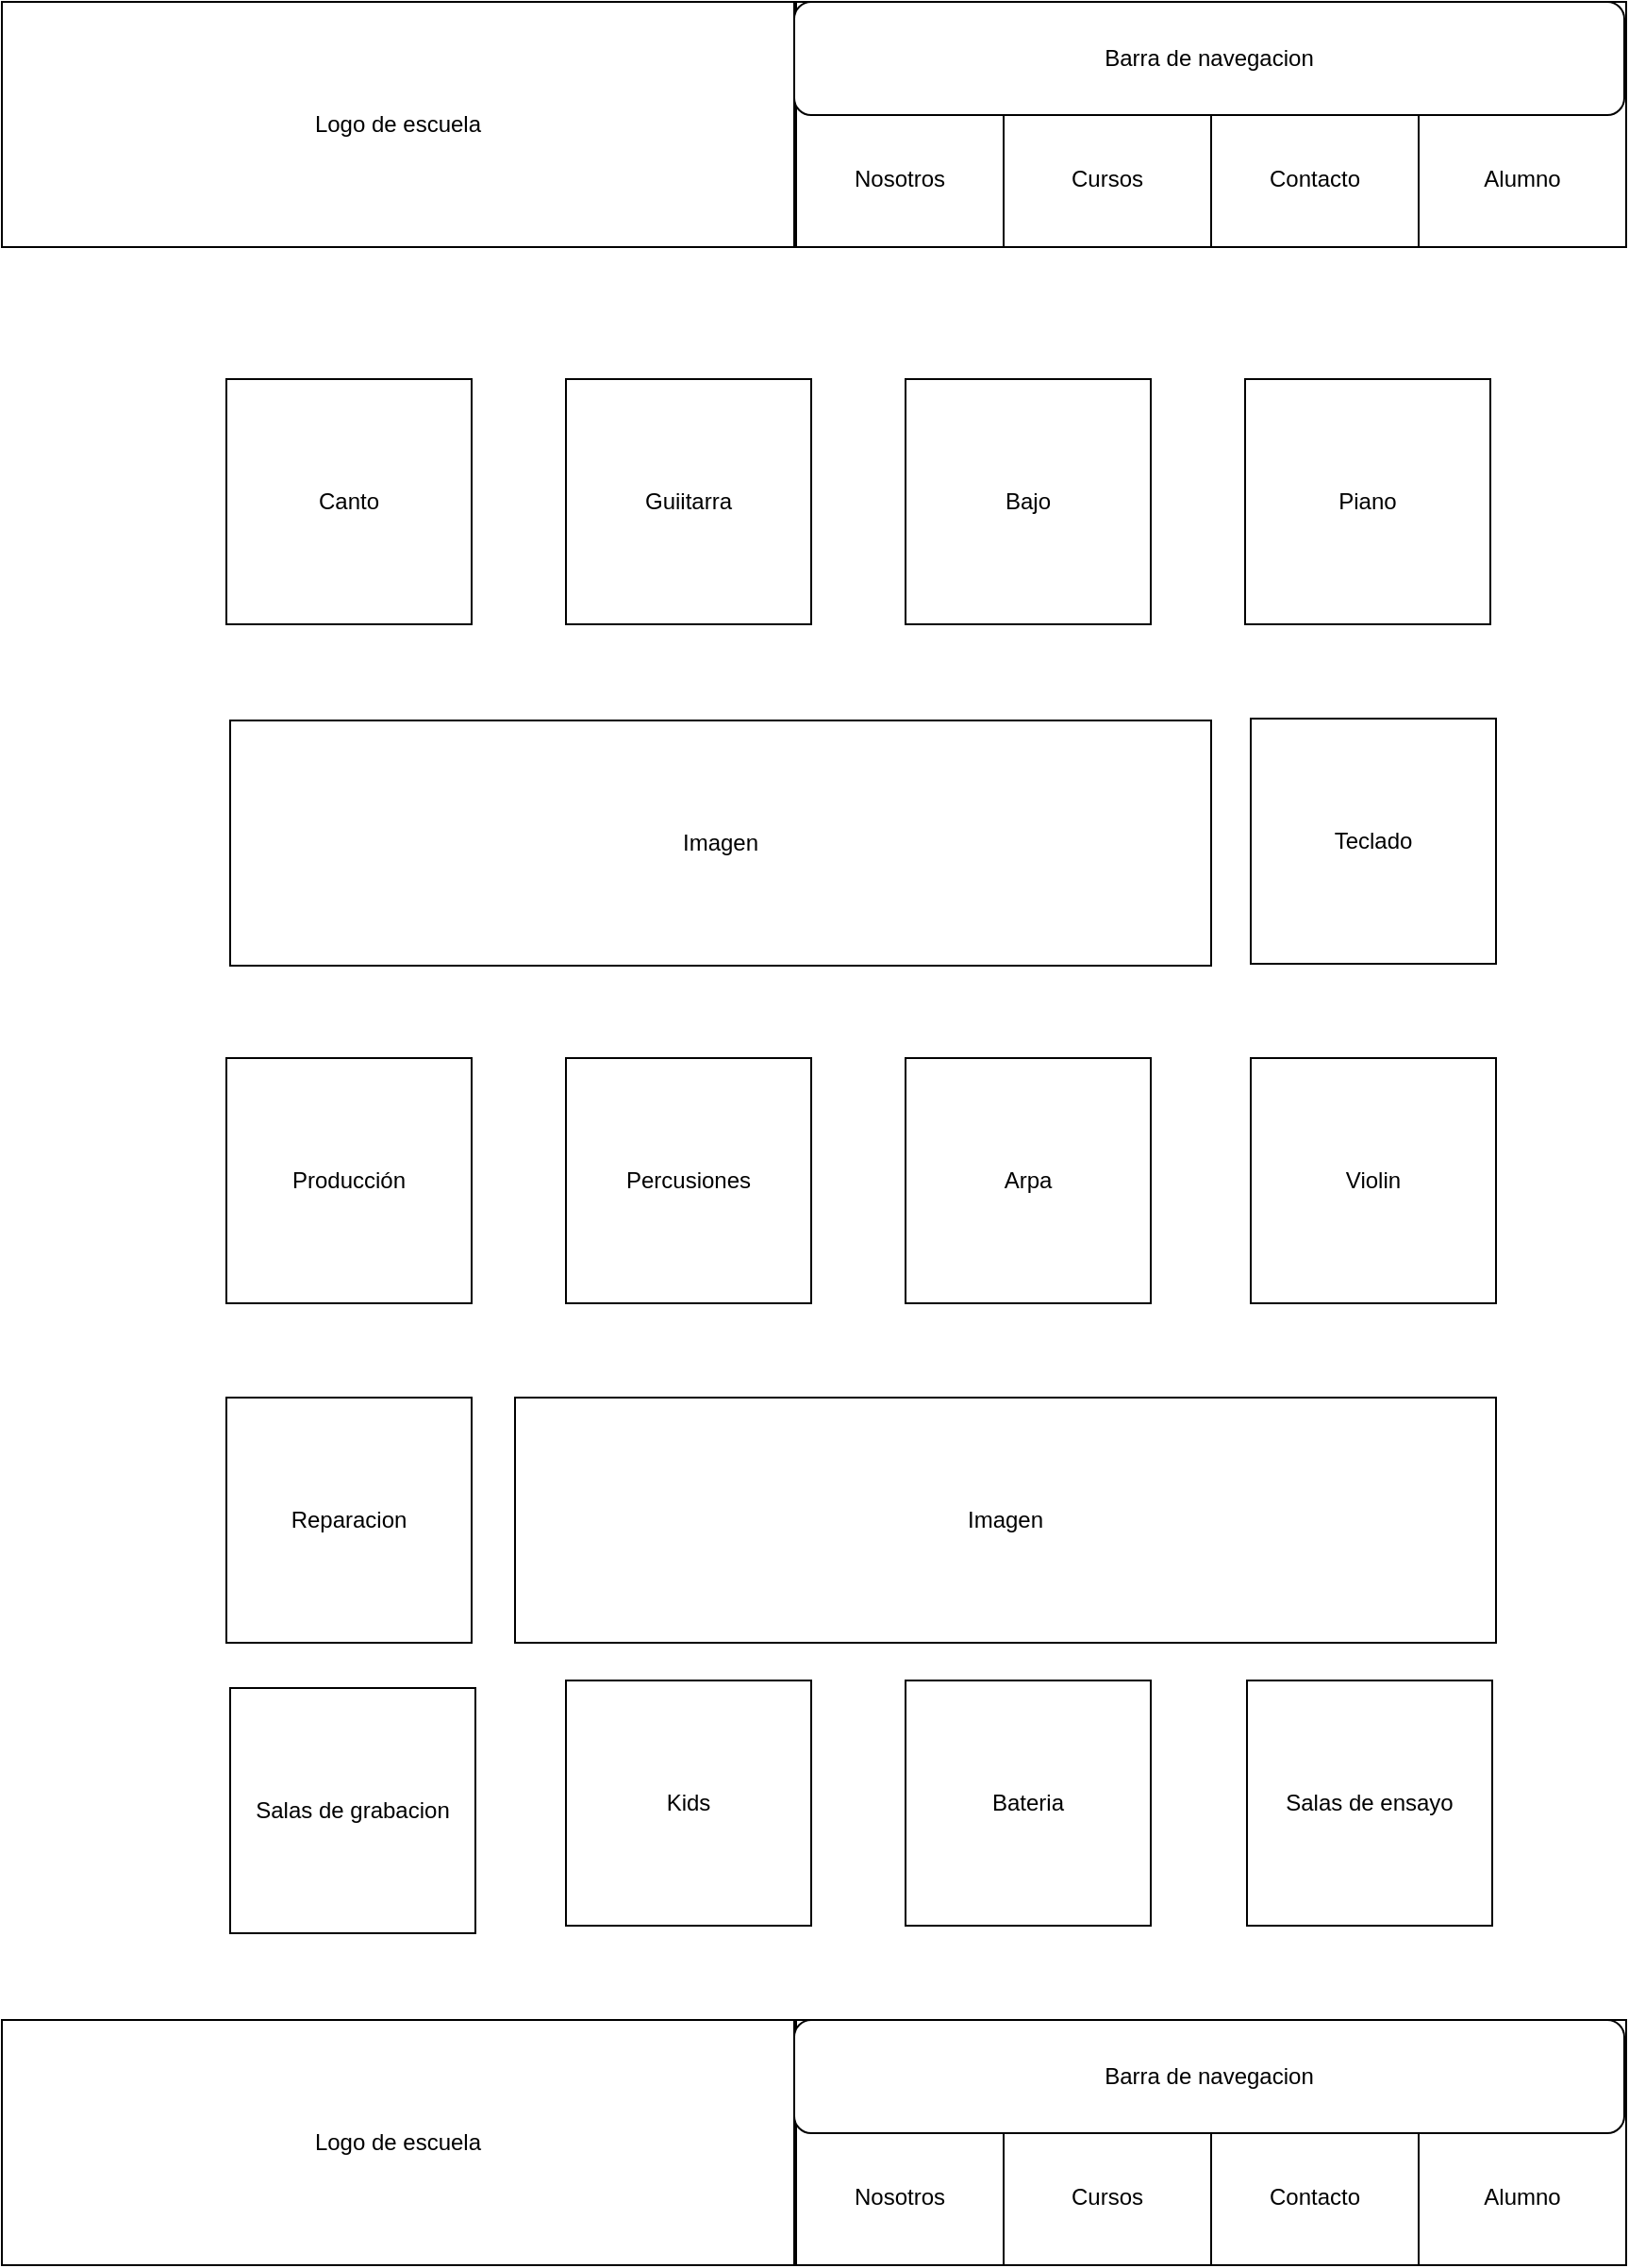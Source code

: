 <mxfile version="24.3.1" type="device">
  <diagram name="Página-1" id="kKpHfXDBhyhJDBgKjIdM">
    <mxGraphModel dx="2074" dy="1098" grid="1" gridSize="10" guides="1" tooltips="1" connect="1" arrows="1" fold="1" page="1" pageScale="1" pageWidth="827" pageHeight="1169" math="0" shadow="0">
      <root>
        <mxCell id="0" />
        <mxCell id="1" parent="0" />
        <mxCell id="TV4NcqSksKwmc8SMtbS5-25" value="Logo de escuela" style="rounded=0;whiteSpace=wrap;html=1;" vertex="1" parent="1">
          <mxGeometry width="420" height="130" as="geometry" />
        </mxCell>
        <mxCell id="TV4NcqSksKwmc8SMtbS5-26" value="&lt;div&gt;&lt;br&gt;&lt;/div&gt;&lt;div&gt;&lt;br&gt;&lt;/div&gt;&lt;div&gt;&lt;br&gt;&lt;/div&gt;&lt;div&gt;&lt;br&gt;&lt;/div&gt;Nosotros" style="rounded=0;whiteSpace=wrap;html=1;" vertex="1" parent="1">
          <mxGeometry x="421" width="110" height="130" as="geometry" />
        </mxCell>
        <mxCell id="TV4NcqSksKwmc8SMtbS5-27" value="&lt;div&gt;&lt;br&gt;&lt;/div&gt;&lt;div&gt;&lt;br&gt;&lt;/div&gt;&lt;div&gt;&lt;br&gt;&lt;/div&gt;&lt;div&gt;&lt;br&gt;&lt;/div&gt;&lt;div&gt;Cursos&lt;/div&gt;" style="rounded=0;whiteSpace=wrap;html=1;" vertex="1" parent="1">
          <mxGeometry x="531" width="110" height="130" as="geometry" />
        </mxCell>
        <mxCell id="TV4NcqSksKwmc8SMtbS5-28" value="&lt;div&gt;&lt;br&gt;&lt;/div&gt;&lt;div&gt;&lt;br&gt;&lt;/div&gt;&lt;div&gt;&lt;br&gt;&lt;/div&gt;&lt;div&gt;&lt;br&gt;&lt;/div&gt;&lt;div&gt;Contacto&lt;/div&gt;" style="rounded=0;whiteSpace=wrap;html=1;" vertex="1" parent="1">
          <mxGeometry x="641" width="110" height="130" as="geometry" />
        </mxCell>
        <mxCell id="TV4NcqSksKwmc8SMtbS5-29" value="&lt;div&gt;&lt;br&gt;&lt;/div&gt;&lt;div&gt;&lt;br&gt;&lt;/div&gt;&lt;div&gt;&lt;br&gt;&lt;/div&gt;&lt;div&gt;&lt;br&gt;&lt;/div&gt;&lt;div&gt;Alumno&lt;/div&gt;" style="rounded=0;whiteSpace=wrap;html=1;" vertex="1" parent="1">
          <mxGeometry x="751" width="110" height="130" as="geometry" />
        </mxCell>
        <mxCell id="TV4NcqSksKwmc8SMtbS5-30" value="Barra de navegacion" style="rounded=1;whiteSpace=wrap;html=1;" vertex="1" parent="1">
          <mxGeometry x="420" width="440" height="60" as="geometry" />
        </mxCell>
        <mxCell id="TV4NcqSksKwmc8SMtbS5-31" value="Logo de escuela" style="rounded=0;whiteSpace=wrap;html=1;" vertex="1" parent="1">
          <mxGeometry y="1070" width="420" height="130" as="geometry" />
        </mxCell>
        <mxCell id="TV4NcqSksKwmc8SMtbS5-32" value="&lt;div&gt;&lt;br&gt;&lt;/div&gt;&lt;div&gt;&lt;br&gt;&lt;/div&gt;&lt;div&gt;&lt;br&gt;&lt;/div&gt;&lt;div&gt;&lt;br&gt;&lt;/div&gt;Nosotros" style="rounded=0;whiteSpace=wrap;html=1;" vertex="1" parent="1">
          <mxGeometry x="421" y="1070" width="110" height="130" as="geometry" />
        </mxCell>
        <mxCell id="TV4NcqSksKwmc8SMtbS5-33" value="&lt;div&gt;&lt;br&gt;&lt;/div&gt;&lt;div&gt;&lt;br&gt;&lt;/div&gt;&lt;div&gt;&lt;br&gt;&lt;/div&gt;&lt;div&gt;&lt;br&gt;&lt;/div&gt;&lt;div&gt;Cursos&lt;/div&gt;" style="rounded=0;whiteSpace=wrap;html=1;" vertex="1" parent="1">
          <mxGeometry x="531" y="1070" width="110" height="130" as="geometry" />
        </mxCell>
        <mxCell id="TV4NcqSksKwmc8SMtbS5-34" value="&lt;div&gt;&lt;br&gt;&lt;/div&gt;&lt;div&gt;&lt;br&gt;&lt;/div&gt;&lt;div&gt;&lt;br&gt;&lt;/div&gt;&lt;div&gt;&lt;br&gt;&lt;/div&gt;&lt;div&gt;Contacto&lt;/div&gt;" style="rounded=0;whiteSpace=wrap;html=1;" vertex="1" parent="1">
          <mxGeometry x="641" y="1070" width="110" height="130" as="geometry" />
        </mxCell>
        <mxCell id="TV4NcqSksKwmc8SMtbS5-35" value="&lt;div&gt;&lt;br&gt;&lt;/div&gt;&lt;div&gt;&lt;br&gt;&lt;/div&gt;&lt;div&gt;&lt;br&gt;&lt;/div&gt;&lt;div&gt;&lt;br&gt;&lt;/div&gt;&lt;div&gt;Alumno&lt;/div&gt;" style="rounded=0;whiteSpace=wrap;html=1;" vertex="1" parent="1">
          <mxGeometry x="751" y="1070" width="110" height="130" as="geometry" />
        </mxCell>
        <mxCell id="TV4NcqSksKwmc8SMtbS5-36" value="Barra de navegacion" style="rounded=1;whiteSpace=wrap;html=1;" vertex="1" parent="1">
          <mxGeometry x="420" y="1070" width="440" height="60" as="geometry" />
        </mxCell>
        <mxCell id="TV4NcqSksKwmc8SMtbS5-38" value="Canto" style="whiteSpace=wrap;html=1;aspect=fixed;" vertex="1" parent="1">
          <mxGeometry x="119" y="200" width="130" height="130" as="geometry" />
        </mxCell>
        <mxCell id="TV4NcqSksKwmc8SMtbS5-39" value="Guiitarra" style="whiteSpace=wrap;html=1;aspect=fixed;" vertex="1" parent="1">
          <mxGeometry x="299" y="200" width="130" height="130" as="geometry" />
        </mxCell>
        <mxCell id="TV4NcqSksKwmc8SMtbS5-40" value="Bajo" style="whiteSpace=wrap;html=1;aspect=fixed;" vertex="1" parent="1">
          <mxGeometry x="479" y="200" width="130" height="130" as="geometry" />
        </mxCell>
        <mxCell id="TV4NcqSksKwmc8SMtbS5-41" value="Piano" style="whiteSpace=wrap;html=1;aspect=fixed;" vertex="1" parent="1">
          <mxGeometry x="659" y="200" width="130" height="130" as="geometry" />
        </mxCell>
        <mxCell id="TV4NcqSksKwmc8SMtbS5-42" value="Teclado" style="whiteSpace=wrap;html=1;aspect=fixed;" vertex="1" parent="1">
          <mxGeometry x="662" y="380" width="130" height="130" as="geometry" />
        </mxCell>
        <mxCell id="TV4NcqSksKwmc8SMtbS5-43" value="Violin" style="whiteSpace=wrap;html=1;aspect=fixed;" vertex="1" parent="1">
          <mxGeometry x="662" y="560" width="130" height="130" as="geometry" />
        </mxCell>
        <mxCell id="TV4NcqSksKwmc8SMtbS5-44" value="Arpa" style="whiteSpace=wrap;html=1;aspect=fixed;" vertex="1" parent="1">
          <mxGeometry x="479" y="560" width="130" height="130" as="geometry" />
        </mxCell>
        <mxCell id="TV4NcqSksKwmc8SMtbS5-45" value="Percusiones" style="whiteSpace=wrap;html=1;aspect=fixed;" vertex="1" parent="1">
          <mxGeometry x="299" y="560" width="130" height="130" as="geometry" />
        </mxCell>
        <mxCell id="TV4NcqSksKwmc8SMtbS5-46" value="Producción" style="whiteSpace=wrap;html=1;aspect=fixed;" vertex="1" parent="1">
          <mxGeometry x="119" y="560" width="130" height="130" as="geometry" />
        </mxCell>
        <mxCell id="TV4NcqSksKwmc8SMtbS5-47" value="Imagen" style="rounded=0;whiteSpace=wrap;html=1;" vertex="1" parent="1">
          <mxGeometry x="272" y="740" width="520" height="130" as="geometry" />
        </mxCell>
        <mxCell id="TV4NcqSksKwmc8SMtbS5-71" value="Imagen" style="rounded=0;whiteSpace=wrap;html=1;" vertex="1" parent="1">
          <mxGeometry x="121" y="381" width="520" height="130" as="geometry" />
        </mxCell>
        <mxCell id="TV4NcqSksKwmc8SMtbS5-72" value="Reparacion" style="whiteSpace=wrap;html=1;aspect=fixed;" vertex="1" parent="1">
          <mxGeometry x="119" y="740" width="130" height="130" as="geometry" />
        </mxCell>
        <mxCell id="TV4NcqSksKwmc8SMtbS5-73" value="Kids" style="whiteSpace=wrap;html=1;aspect=fixed;" vertex="1" parent="1">
          <mxGeometry x="299" y="890" width="130" height="130" as="geometry" />
        </mxCell>
        <mxCell id="TV4NcqSksKwmc8SMtbS5-74" value="Salas de grabacion" style="whiteSpace=wrap;html=1;aspect=fixed;" vertex="1" parent="1">
          <mxGeometry x="121" y="894" width="130" height="130" as="geometry" />
        </mxCell>
        <mxCell id="TV4NcqSksKwmc8SMtbS5-75" value="Bateria" style="whiteSpace=wrap;html=1;aspect=fixed;" vertex="1" parent="1">
          <mxGeometry x="479" y="890" width="130" height="130" as="geometry" />
        </mxCell>
        <mxCell id="TV4NcqSksKwmc8SMtbS5-76" value="Salas de ensayo" style="whiteSpace=wrap;html=1;aspect=fixed;" vertex="1" parent="1">
          <mxGeometry x="660" y="890" width="130" height="130" as="geometry" />
        </mxCell>
      </root>
    </mxGraphModel>
  </diagram>
</mxfile>
